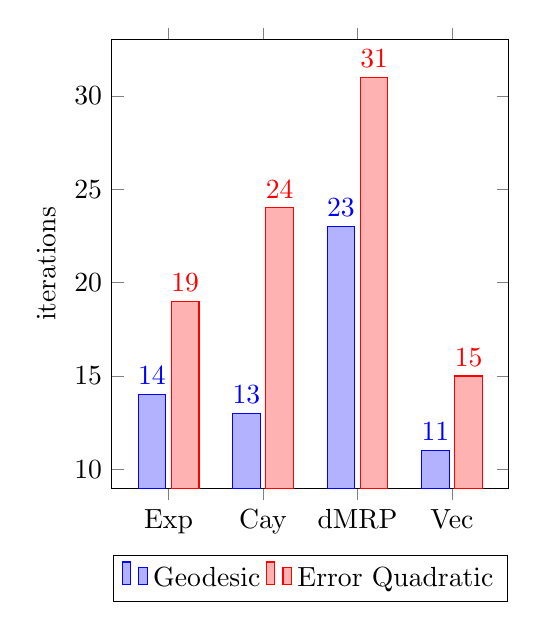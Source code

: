 \begin{tikzpicture}
\begin{axis}[ybar, ylabel={iterations}, enlarge x limits={0.2}, x={1.2cm}, legend style={at={(0.5,-0.15)
}, anchor={north}, legend columns={-1}}, symbolic x coords={Quat,RP,MRP,RPY,Exp,Cay,dMRP,Vec}, xtick={data}, nodes near coords, nodes near coords align={vertical}]
    \addplot
        coordinates {
            (Exp,14)
            (Cay,13)
            (dMRP,23)
            (Vec,11)
        }
        ;
    \addplot
        coordinates {
            (Exp,19)
            (Cay,24)
            (dMRP,31)
            (Vec,15)
        }
        ;
    \legend{{Geodesic},{Error Quadratic}}
\end{axis}
\end{tikzpicture}
